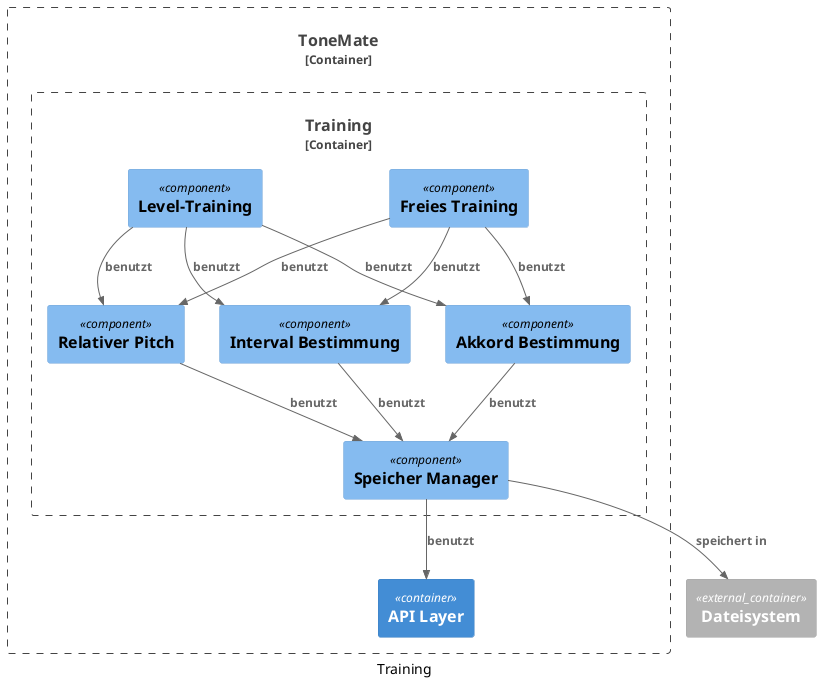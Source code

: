 @startuml
!include <C4/C4_Component>

caption Training

Container_Boundary(toneMate, "ToneMate") {
    Container_Boundary(training, "Training") {
        Component(freiesTraining, "Freies Training")
        Component(levelTraining, "Level-Training")
        Component(relativerPitch, "Relativer Pitch")
        Component(intervalBestimmung, "Interval Bestimmung")
        Component(akkordBestimmung, "Akkord Bestimmung")
        Component(speicherManager, "Speicher Manager")

        Rel(freiesTraining, relativerPitch, "benutzt")
        Rel(freiesTraining, intervalBestimmung, "benutzt")
        Rel(freiesTraining, akkordBestimmung, "benutzt")
        Rel(levelTraining, relativerPitch, "benutzt")
        Rel(levelTraining, intervalBestimmung, "benutzt")
        Rel(levelTraining, akkordBestimmung, "benutzt")
        Rel(relativerPitch, speicherManager, "benutzt")
        Rel(akkordBestimmung, speicherManager, "benutzt")
        Rel(intervalBestimmung, speicherManager, "benutzt")
    }
    Container(api, "API Layer")

    Rel(speicherManager, api, "benutzt")
}
Container_Ext(dateiSystem, "Dateisystem")

Rel(speicherManager, dateiSystem, "speichert in")

@enduml

